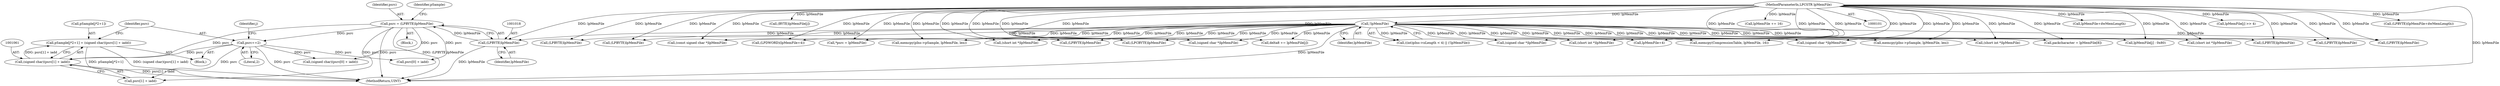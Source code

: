 digraph "0_gstreamer_bc2cdd57d549ab3ba59782e9b395d0cd683fd3ac@array" {
"1001052" [label="(Call,pSample[j*2+1] = (signed char)(psrc[1] + iadd))"];
"1001060" [label="(Call,(signed char)(psrc[1] + iadd))"];
"1001015" [label="(Call,psrc = (LPBYTE)lpMemFile)"];
"1001017" [label="(Call,(LPBYTE)lpMemFile)"];
"1000131" [label="(Call,!lpMemFile)"];
"1000104" [label="(MethodParameterIn,LPCSTR lpMemFile)"];
"1001067" [label="(Call,psrc+=2)"];
"1001017" [label="(Call,(LPBYTE)lpMemFile)"];
"1001019" [label="(Identifier,lpMemFile)"];
"1001062" [label="(Call,psrc[1] + iadd)"];
"1000539" [label="(Call,(signed char *)lpMemFile)"];
"1001015" [label="(Call,psrc = (LPBYTE)lpMemFile)"];
"1001201" [label="(Call,lpMemFile+4)"];
"1001510" [label="(Call,lpMemFile+dwMemLength)"];
"1000846" [label="(Call,(short int *)lpMemFile)"];
"1000104" [label="(MethodParameterIn,LPCSTR lpMemFile)"];
"1001108" [label="(Call,(short int *)lpMemFile)"];
"1000357" [label="(Call,lpMemFile[j] >> 4)"];
"1001337" [label="(Call,(LPBYTE)lpMemFile)"];
"1001178" [label="(Call,*psrc = lpMemFile)"];
"1001925" [label="(Call,(LPCBYTE)lpMemFile)"];
"1001508" [label="(Call,(LPBYTE)(lpMemFile+dwMemLength))"];
"1000316" [label="(Call,memcpy(CompressionTable, lpMemFile, 16))"];
"1000123" [label="(Call,((int)pIns->nLength < 4) || (!lpMemFile))"];
"1000468" [label="(Call,memcpy(pIns->pSample, lpMemFile, len))"];
"1001740" [label="(Call,(LPBYTE)lpMemFile)"];
"1001037" [label="(Identifier,j)"];
"1002047" [label="(MethodReturn,UINT)"];
"1000267" [label="(Call,(const signed char *)lpMemFile)"];
"1000974" [label="(Call,(LPBYTE)lpMemFile)"];
"1000347" [label="(Call,(BYTE)lpMemFile[j])"];
"1001274" [label="(Call,delta8 += lpMemFile[j])"];
"1001053" [label="(Call,pSample[j*2+1])"];
"1000422" [label="(Call,(short int *)lpMemFile)"];
"1001022" [label="(Identifier,pSample)"];
"1001068" [label="(Identifier,psrc)"];
"1000731" [label="(Call,(signed char *)lpMemFile)"];
"1001067" [label="(Call,psrc+=2)"];
"1000240" [label="(Call,lpMemFile[j] - 0x80)"];
"1001182" [label="(Call,packcharacter = lpMemFile[8])"];
"1001052" [label="(Call,pSample[j*2+1] = (signed char)(psrc[1] + iadd))"];
"1001567" [label="(Call,(LPBYTE)lpMemFile)"];
"1000645" [label="(Call,(signed char *)lpMemFile)"];
"1001069" [label="(Literal,2)"];
"1001016" [label="(Identifier,psrc)"];
"1001502" [label="(Call,(LPBYTE)lpMemFile)"];
"1001060" [label="(Call,(signed char)(psrc[1] + iadd))"];
"1000984" [label="(Block,)"];
"1001199" [label="(Call,(LPDWORD)(lpMemFile+4))"];
"1001038" [label="(Block,)"];
"1000132" [label="(Identifier,lpMemFile)"];
"1001045" [label="(Call,(signed char)(psrc[0] + iadd))"];
"1002011" [label="(Call,memcpy(pIns->pSample, lpMemFile, len))"];
"1000320" [label="(Call,lpMemFile += 16)"];
"1000594" [label="(Call,(short int *)lpMemFile)"];
"1000959" [label="(Call,(LPBYTE)lpMemFile)"];
"1001047" [label="(Call,psrc[0] + iadd)"];
"1000131" [label="(Call,!lpMemFile)"];
"1001052" -> "1001038"  [label="AST: "];
"1001052" -> "1001060"  [label="CFG: "];
"1001053" -> "1001052"  [label="AST: "];
"1001060" -> "1001052"  [label="AST: "];
"1001068" -> "1001052"  [label="CFG: "];
"1001052" -> "1002047"  [label="DDG: (signed char)(psrc[1] + iadd)"];
"1001052" -> "1002047"  [label="DDG: pSample[j*2+1]"];
"1001060" -> "1001052"  [label="DDG: psrc[1] + iadd"];
"1001060" -> "1001062"  [label="CFG: "];
"1001061" -> "1001060"  [label="AST: "];
"1001062" -> "1001060"  [label="AST: "];
"1001060" -> "1002047"  [label="DDG: psrc[1] + iadd"];
"1001015" -> "1001060"  [label="DDG: psrc"];
"1001067" -> "1001060"  [label="DDG: psrc"];
"1001015" -> "1000984"  [label="AST: "];
"1001015" -> "1001017"  [label="CFG: "];
"1001016" -> "1001015"  [label="AST: "];
"1001017" -> "1001015"  [label="AST: "];
"1001022" -> "1001015"  [label="CFG: "];
"1001015" -> "1002047"  [label="DDG: psrc"];
"1001015" -> "1002047"  [label="DDG: (LPBYTE)lpMemFile"];
"1001017" -> "1001015"  [label="DDG: lpMemFile"];
"1001015" -> "1001045"  [label="DDG: psrc"];
"1001015" -> "1001047"  [label="DDG: psrc"];
"1001015" -> "1001062"  [label="DDG: psrc"];
"1001015" -> "1001067"  [label="DDG: psrc"];
"1001017" -> "1001019"  [label="CFG: "];
"1001018" -> "1001017"  [label="AST: "];
"1001019" -> "1001017"  [label="AST: "];
"1001017" -> "1002047"  [label="DDG: lpMemFile"];
"1000131" -> "1001017"  [label="DDG: lpMemFile"];
"1000104" -> "1001017"  [label="DDG: lpMemFile"];
"1000131" -> "1000123"  [label="AST: "];
"1000131" -> "1000132"  [label="CFG: "];
"1000132" -> "1000131"  [label="AST: "];
"1000123" -> "1000131"  [label="CFG: "];
"1000131" -> "1002047"  [label="DDG: lpMemFile"];
"1000131" -> "1000123"  [label="DDG: lpMemFile"];
"1000104" -> "1000131"  [label="DDG: lpMemFile"];
"1000131" -> "1000240"  [label="DDG: lpMemFile"];
"1000131" -> "1000267"  [label="DDG: lpMemFile"];
"1000131" -> "1000316"  [label="DDG: lpMemFile"];
"1000131" -> "1000422"  [label="DDG: lpMemFile"];
"1000131" -> "1000468"  [label="DDG: lpMemFile"];
"1000131" -> "1000539"  [label="DDG: lpMemFile"];
"1000131" -> "1000594"  [label="DDG: lpMemFile"];
"1000131" -> "1000645"  [label="DDG: lpMemFile"];
"1000131" -> "1000731"  [label="DDG: lpMemFile"];
"1000131" -> "1000846"  [label="DDG: lpMemFile"];
"1000131" -> "1000959"  [label="DDG: lpMemFile"];
"1000131" -> "1000974"  [label="DDG: lpMemFile"];
"1000131" -> "1001108"  [label="DDG: lpMemFile"];
"1000131" -> "1001178"  [label="DDG: lpMemFile"];
"1000131" -> "1001182"  [label="DDG: lpMemFile"];
"1000131" -> "1001199"  [label="DDG: lpMemFile"];
"1000131" -> "1001201"  [label="DDG: lpMemFile"];
"1000131" -> "1001274"  [label="DDG: lpMemFile"];
"1000131" -> "1001337"  [label="DDG: lpMemFile"];
"1000131" -> "1001502"  [label="DDG: lpMemFile"];
"1000131" -> "1001567"  [label="DDG: lpMemFile"];
"1000131" -> "1001740"  [label="DDG: lpMemFile"];
"1000131" -> "1001925"  [label="DDG: lpMemFile"];
"1000131" -> "1002011"  [label="DDG: lpMemFile"];
"1000104" -> "1000101"  [label="AST: "];
"1000104" -> "1002047"  [label="DDG: lpMemFile"];
"1000104" -> "1000240"  [label="DDG: lpMemFile"];
"1000104" -> "1000267"  [label="DDG: lpMemFile"];
"1000104" -> "1000316"  [label="DDG: lpMemFile"];
"1000104" -> "1000320"  [label="DDG: lpMemFile"];
"1000104" -> "1000347"  [label="DDG: lpMemFile"];
"1000104" -> "1000357"  [label="DDG: lpMemFile"];
"1000104" -> "1000422"  [label="DDG: lpMemFile"];
"1000104" -> "1000468"  [label="DDG: lpMemFile"];
"1000104" -> "1000539"  [label="DDG: lpMemFile"];
"1000104" -> "1000594"  [label="DDG: lpMemFile"];
"1000104" -> "1000645"  [label="DDG: lpMemFile"];
"1000104" -> "1000731"  [label="DDG: lpMemFile"];
"1000104" -> "1000846"  [label="DDG: lpMemFile"];
"1000104" -> "1000959"  [label="DDG: lpMemFile"];
"1000104" -> "1000974"  [label="DDG: lpMemFile"];
"1000104" -> "1001108"  [label="DDG: lpMemFile"];
"1000104" -> "1001178"  [label="DDG: lpMemFile"];
"1000104" -> "1001182"  [label="DDG: lpMemFile"];
"1000104" -> "1001199"  [label="DDG: lpMemFile"];
"1000104" -> "1001201"  [label="DDG: lpMemFile"];
"1000104" -> "1001274"  [label="DDG: lpMemFile"];
"1000104" -> "1001337"  [label="DDG: lpMemFile"];
"1000104" -> "1001502"  [label="DDG: lpMemFile"];
"1000104" -> "1001508"  [label="DDG: lpMemFile"];
"1000104" -> "1001510"  [label="DDG: lpMemFile"];
"1000104" -> "1001567"  [label="DDG: lpMemFile"];
"1000104" -> "1001740"  [label="DDG: lpMemFile"];
"1000104" -> "1001925"  [label="DDG: lpMemFile"];
"1000104" -> "1002011"  [label="DDG: lpMemFile"];
"1001067" -> "1001038"  [label="AST: "];
"1001067" -> "1001069"  [label="CFG: "];
"1001068" -> "1001067"  [label="AST: "];
"1001069" -> "1001067"  [label="AST: "];
"1001037" -> "1001067"  [label="CFG: "];
"1001067" -> "1002047"  [label="DDG: psrc"];
"1001067" -> "1001045"  [label="DDG: psrc"];
"1001067" -> "1001047"  [label="DDG: psrc"];
"1001067" -> "1001062"  [label="DDG: psrc"];
}
